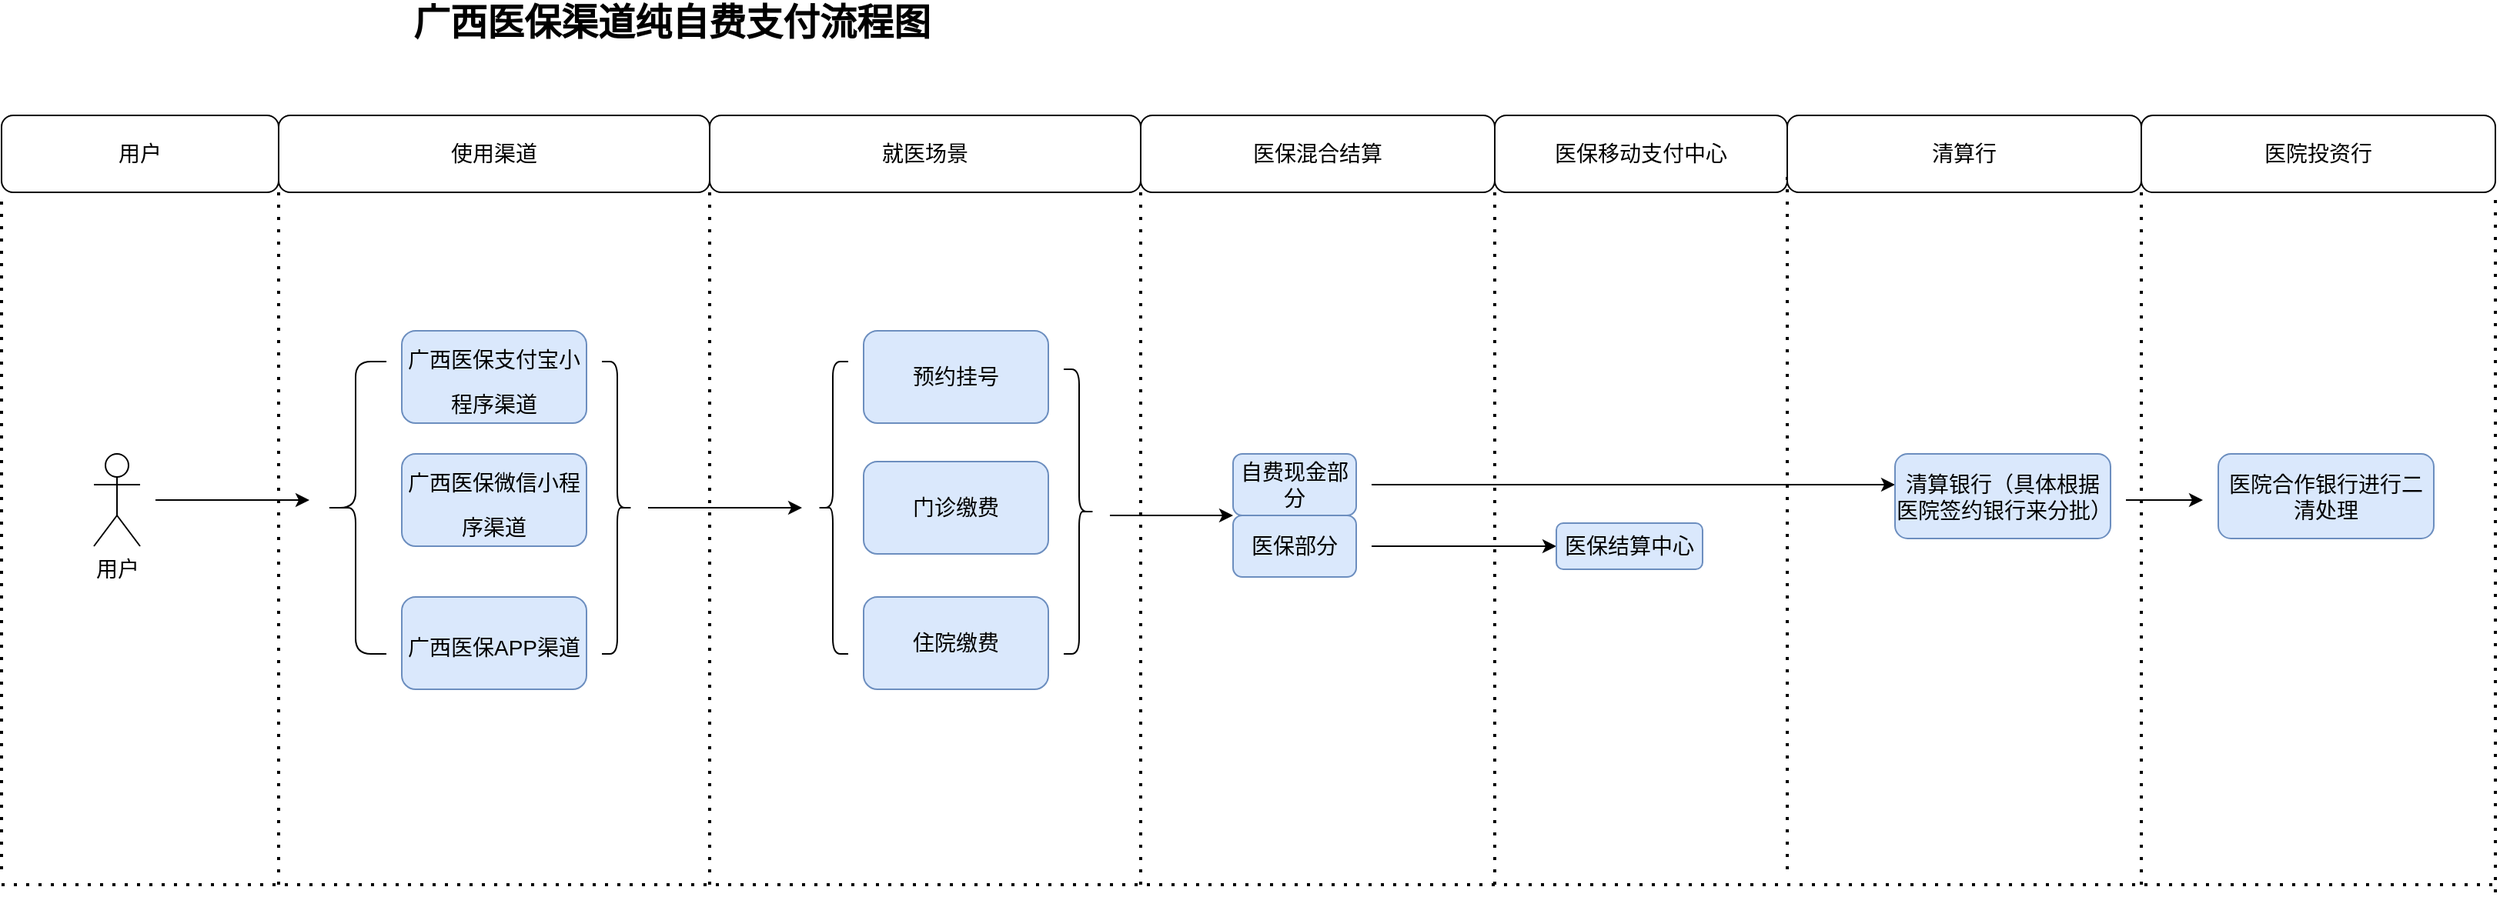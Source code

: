 <mxfile version="20.2.4" type="github">
  <diagram name="Page-1" id="e7e014a7-5840-1c2e-5031-d8a46d1fe8dd">
    <mxGraphModel dx="1038" dy="575" grid="1" gridSize="10" guides="1" tooltips="1" connect="1" arrows="1" fold="1" page="1" pageScale="1" pageWidth="1169" pageHeight="826" background="#ffffff" math="0" shadow="0">
      <root>
        <mxCell id="0" />
        <mxCell id="1" parent="0" />
        <mxCell id="3nM8qzCAEqA27GZpvQAq-1" value="&lt;font style=&quot;font-size: 24px;&quot;&gt;&lt;b style=&quot;&quot;&gt;广西医保渠道纯自费支付流程图&lt;/b&gt;&lt;/font&gt;" style="text;html=1;align=center;verticalAlign=middle;resizable=0;points=[];autosize=1;strokeColor=none;fillColor=none;" vertex="1" parent="1">
          <mxGeometry x="380" y="30" width="350" height="20" as="geometry" />
        </mxCell>
        <mxCell id="3nM8qzCAEqA27GZpvQAq-2" value="&lt;font style=&quot;font-size: 14px;&quot;&gt;广西医保APP渠道&lt;/font&gt;" style="rounded=1;whiteSpace=wrap;html=1;fontSize=24;fillColor=#dae8fc;strokeColor=#6c8ebf;" vertex="1" parent="1">
          <mxGeometry x="380" y="413" width="120" height="60" as="geometry" />
        </mxCell>
        <mxCell id="3nM8qzCAEqA27GZpvQAq-3" value="&lt;font style=&quot;font-size: 14px;&quot;&gt;广西医保支付宝小程序渠道&lt;/font&gt;" style="rounded=1;whiteSpace=wrap;html=1;fontSize=24;fillColor=#dae8fc;strokeColor=#6c8ebf;" vertex="1" parent="1">
          <mxGeometry x="380" y="240" width="120" height="60" as="geometry" />
        </mxCell>
        <mxCell id="3nM8qzCAEqA27GZpvQAq-4" value="&lt;font style=&quot;font-size: 14px;&quot;&gt;广西医保微信小程序渠道&lt;/font&gt;" style="rounded=1;whiteSpace=wrap;html=1;fontSize=24;fillColor=#dae8fc;strokeColor=#6c8ebf;" vertex="1" parent="1">
          <mxGeometry x="380" y="320" width="120" height="60" as="geometry" />
        </mxCell>
        <mxCell id="3nM8qzCAEqA27GZpvQAq-5" value="用户" style="shape=umlActor;verticalLabelPosition=bottom;verticalAlign=top;html=1;outlineConnect=0;fontSize=14;" vertex="1" parent="1">
          <mxGeometry x="180" y="320" width="30" height="60" as="geometry" />
        </mxCell>
        <mxCell id="3nM8qzCAEqA27GZpvQAq-6" value="" style="endArrow=none;dashed=1;html=1;dashPattern=1 3;strokeWidth=2;rounded=0;fontSize=14;" edge="1" parent="1">
          <mxGeometry width="50" height="50" relative="1" as="geometry">
            <mxPoint x="300" y="600" as="sourcePoint" />
            <mxPoint x="300" y="150" as="targetPoint" />
          </mxGeometry>
        </mxCell>
        <mxCell id="3nM8qzCAEqA27GZpvQAq-7" value="" style="shape=curlyBracket;whiteSpace=wrap;html=1;rounded=1;fontSize=14;" vertex="1" parent="1">
          <mxGeometry x="330" y="260" width="40" height="190" as="geometry" />
        </mxCell>
        <mxCell id="3nM8qzCAEqA27GZpvQAq-8" value="" style="endArrow=classic;html=1;rounded=0;fontSize=14;" edge="1" parent="1">
          <mxGeometry width="50" height="50" relative="1" as="geometry">
            <mxPoint x="220" y="350" as="sourcePoint" />
            <mxPoint x="320" y="350" as="targetPoint" />
          </mxGeometry>
        </mxCell>
        <mxCell id="3nM8qzCAEqA27GZpvQAq-9" value="" style="shape=curlyBracket;whiteSpace=wrap;html=1;rounded=1;flipH=1;fontSize=14;" vertex="1" parent="1">
          <mxGeometry x="510" y="260" width="20" height="190" as="geometry" />
        </mxCell>
        <mxCell id="3nM8qzCAEqA27GZpvQAq-10" value="" style="endArrow=none;dashed=1;html=1;dashPattern=1 3;strokeWidth=2;rounded=0;fontSize=14;" edge="1" parent="1">
          <mxGeometry width="50" height="50" relative="1" as="geometry">
            <mxPoint x="580" y="600" as="sourcePoint" />
            <mxPoint x="580" y="130" as="targetPoint" />
          </mxGeometry>
        </mxCell>
        <mxCell id="3nM8qzCAEqA27GZpvQAq-11" value="用户" style="rounded=1;whiteSpace=wrap;html=1;fontSize=14;" vertex="1" parent="1">
          <mxGeometry x="120" y="100" width="180" height="50" as="geometry" />
        </mxCell>
        <mxCell id="3nM8qzCAEqA27GZpvQAq-12" value="使用渠道" style="rounded=1;whiteSpace=wrap;html=1;fontSize=14;" vertex="1" parent="1">
          <mxGeometry x="300" y="100" width="280" height="50" as="geometry" />
        </mxCell>
        <mxCell id="3nM8qzCAEqA27GZpvQAq-13" value="就医场景" style="rounded=1;whiteSpace=wrap;html=1;fontSize=14;" vertex="1" parent="1">
          <mxGeometry x="580" y="100" width="280" height="50" as="geometry" />
        </mxCell>
        <mxCell id="3nM8qzCAEqA27GZpvQAq-14" value="预约挂号" style="rounded=1;whiteSpace=wrap;html=1;fontSize=14;fillColor=#dae8fc;strokeColor=#6c8ebf;" vertex="1" parent="1">
          <mxGeometry x="680" y="240" width="120" height="60" as="geometry" />
        </mxCell>
        <mxCell id="3nM8qzCAEqA27GZpvQAq-15" value="门诊缴费" style="rounded=1;whiteSpace=wrap;html=1;fontSize=14;fillColor=#dae8fc;strokeColor=#6c8ebf;" vertex="1" parent="1">
          <mxGeometry x="680" y="325" width="120" height="60" as="geometry" />
        </mxCell>
        <mxCell id="3nM8qzCAEqA27GZpvQAq-16" value="住院缴费" style="rounded=1;whiteSpace=wrap;html=1;fontSize=14;fillColor=#dae8fc;strokeColor=#6c8ebf;" vertex="1" parent="1">
          <mxGeometry x="680" y="413" width="120" height="60" as="geometry" />
        </mxCell>
        <mxCell id="3nM8qzCAEqA27GZpvQAq-17" value="" style="shape=curlyBracket;whiteSpace=wrap;html=1;rounded=1;fontSize=14;" vertex="1" parent="1">
          <mxGeometry x="650" y="260" width="20" height="190" as="geometry" />
        </mxCell>
        <mxCell id="3nM8qzCAEqA27GZpvQAq-18" value="" style="endArrow=classic;html=1;rounded=0;fontSize=14;" edge="1" parent="1">
          <mxGeometry width="50" height="50" relative="1" as="geometry">
            <mxPoint x="540" y="355" as="sourcePoint" />
            <mxPoint x="640" y="355" as="targetPoint" />
          </mxGeometry>
        </mxCell>
        <mxCell id="3nM8qzCAEqA27GZpvQAq-19" value="" style="shape=curlyBracket;whiteSpace=wrap;html=1;rounded=1;flipH=1;fontSize=14;" vertex="1" parent="1">
          <mxGeometry x="810" y="265" width="20" height="185" as="geometry" />
        </mxCell>
        <mxCell id="3nM8qzCAEqA27GZpvQAq-20" value="" style="endArrow=none;dashed=1;html=1;dashPattern=1 3;strokeWidth=2;rounded=0;fontSize=14;entryX=1;entryY=1;entryDx=0;entryDy=0;" edge="1" parent="1" target="3nM8qzCAEqA27GZpvQAq-13">
          <mxGeometry width="50" height="50" relative="1" as="geometry">
            <mxPoint x="860" y="600" as="sourcePoint" />
            <mxPoint x="910" y="150" as="targetPoint" />
          </mxGeometry>
        </mxCell>
        <mxCell id="3nM8qzCAEqA27GZpvQAq-21" value="医保混合结算" style="rounded=1;whiteSpace=wrap;html=1;fontSize=14;" vertex="1" parent="1">
          <mxGeometry x="860" y="100" width="230" height="50" as="geometry" />
        </mxCell>
        <mxCell id="3nM8qzCAEqA27GZpvQAq-22" value="" style="endArrow=none;dashed=1;html=1;dashPattern=1 3;strokeWidth=2;rounded=0;fontSize=14;entryX=1;entryY=1;entryDx=0;entryDy=0;" edge="1" parent="1" target="3nM8qzCAEqA27GZpvQAq-21">
          <mxGeometry width="50" height="50" relative="1" as="geometry">
            <mxPoint x="1090" y="600" as="sourcePoint" />
            <mxPoint x="1140" y="160" as="targetPoint" />
          </mxGeometry>
        </mxCell>
        <mxCell id="3nM8qzCAEqA27GZpvQAq-23" value="" style="endArrow=none;dashed=1;html=1;dashPattern=1 3;strokeWidth=2;rounded=0;fontSize=14;entryX=0;entryY=1;entryDx=0;entryDy=0;" edge="1" parent="1" target="3nM8qzCAEqA27GZpvQAq-11">
          <mxGeometry width="50" height="50" relative="1" as="geometry">
            <mxPoint x="120" y="590" as="sourcePoint" />
            <mxPoint x="130" y="180" as="targetPoint" />
          </mxGeometry>
        </mxCell>
        <mxCell id="3nM8qzCAEqA27GZpvQAq-25" value="" style="endArrow=classic;html=1;rounded=0;fontSize=14;" edge="1" parent="1">
          <mxGeometry width="50" height="50" relative="1" as="geometry">
            <mxPoint x="840" y="360" as="sourcePoint" />
            <mxPoint x="920" y="360" as="targetPoint" />
          </mxGeometry>
        </mxCell>
        <mxCell id="3nM8qzCAEqA27GZpvQAq-26" value="" style="endArrow=none;dashed=1;html=1;dashPattern=1 3;strokeWidth=2;rounded=0;fontSize=14;" edge="1" parent="1">
          <mxGeometry width="50" height="50" relative="1" as="geometry">
            <mxPoint x="120" y="600" as="sourcePoint" />
            <mxPoint x="1740" y="600" as="targetPoint" />
          </mxGeometry>
        </mxCell>
        <mxCell id="3nM8qzCAEqA27GZpvQAq-27" value="自费现金部分" style="rounded=1;whiteSpace=wrap;html=1;fontSize=14;fillColor=#dae8fc;strokeColor=#6c8ebf;" vertex="1" parent="1">
          <mxGeometry x="920" y="320" width="80" height="40" as="geometry" />
        </mxCell>
        <mxCell id="3nM8qzCAEqA27GZpvQAq-28" value="医保部分" style="rounded=1;whiteSpace=wrap;html=1;fontSize=14;fillColor=#dae8fc;strokeColor=#6c8ebf;" vertex="1" parent="1">
          <mxGeometry x="920" y="360" width="80" height="40" as="geometry" />
        </mxCell>
        <mxCell id="3nM8qzCAEqA27GZpvQAq-29" value="医保移动支付中心" style="rounded=1;whiteSpace=wrap;html=1;fontSize=14;" vertex="1" parent="1">
          <mxGeometry x="1090" y="100" width="190" height="50" as="geometry" />
        </mxCell>
        <mxCell id="3nM8qzCAEqA27GZpvQAq-30" value="" style="endArrow=none;dashed=1;html=1;dashPattern=1 3;strokeWidth=2;rounded=0;fontSize=14;entryX=1;entryY=1;entryDx=0;entryDy=0;" edge="1" parent="1">
          <mxGeometry width="50" height="50" relative="1" as="geometry">
            <mxPoint x="1280" y="590" as="sourcePoint" />
            <mxPoint x="1280" y="140" as="targetPoint" />
          </mxGeometry>
        </mxCell>
        <mxCell id="3nM8qzCAEqA27GZpvQAq-31" value="" style="endArrow=classic;html=1;rounded=0;" edge="1" parent="1">
          <mxGeometry width="50" height="50" relative="1" as="geometry">
            <mxPoint x="1010" y="380" as="sourcePoint" />
            <mxPoint x="1130" y="380" as="targetPoint" />
          </mxGeometry>
        </mxCell>
        <mxCell id="3nM8qzCAEqA27GZpvQAq-32" value="医保结算中心" style="rounded=1;whiteSpace=wrap;html=1;fontSize=14;fillColor=#dae8fc;strokeColor=#6c8ebf;" vertex="1" parent="1">
          <mxGeometry x="1130" y="365" width="95" height="30" as="geometry" />
        </mxCell>
        <mxCell id="3nM8qzCAEqA27GZpvQAq-33" value="清算行" style="rounded=1;whiteSpace=wrap;html=1;fontSize=14;" vertex="1" parent="1">
          <mxGeometry x="1280" y="100" width="230" height="50" as="geometry" />
        </mxCell>
        <mxCell id="3nM8qzCAEqA27GZpvQAq-34" value="" style="endArrow=none;dashed=1;html=1;dashPattern=1 3;strokeWidth=2;rounded=0;fontSize=14;entryX=1;entryY=1;entryDx=0;entryDy=0;" edge="1" parent="1">
          <mxGeometry width="50" height="50" relative="1" as="geometry">
            <mxPoint x="1510" y="600" as="sourcePoint" />
            <mxPoint x="1510" y="150" as="targetPoint" />
          </mxGeometry>
        </mxCell>
        <mxCell id="3nM8qzCAEqA27GZpvQAq-36" value="" style="endArrow=classic;html=1;rounded=0;" edge="1" parent="1">
          <mxGeometry width="50" height="50" relative="1" as="geometry">
            <mxPoint x="1010" y="340" as="sourcePoint" />
            <mxPoint x="1350" y="340" as="targetPoint" />
          </mxGeometry>
        </mxCell>
        <mxCell id="3nM8qzCAEqA27GZpvQAq-39" value="清算银行（具体根据医院签约银行来分批）" style="rounded=1;whiteSpace=wrap;html=1;fontSize=14;fillColor=#dae8fc;strokeColor=#6c8ebf;" vertex="1" parent="1">
          <mxGeometry x="1350" y="320" width="140" height="55" as="geometry" />
        </mxCell>
        <mxCell id="3nM8qzCAEqA27GZpvQAq-40" value="医院投资行" style="rounded=1;whiteSpace=wrap;html=1;fontSize=14;" vertex="1" parent="1">
          <mxGeometry x="1510" y="100" width="230" height="50" as="geometry" />
        </mxCell>
        <mxCell id="3nM8qzCAEqA27GZpvQAq-41" value="" style="endArrow=none;dashed=1;html=1;dashPattern=1 3;strokeWidth=2;rounded=0;fontSize=14;entryX=1;entryY=1;entryDx=0;entryDy=0;" edge="1" parent="1">
          <mxGeometry width="50" height="50" relative="1" as="geometry">
            <mxPoint x="1740" y="605" as="sourcePoint" />
            <mxPoint x="1740" y="155" as="targetPoint" />
          </mxGeometry>
        </mxCell>
        <mxCell id="3nM8qzCAEqA27GZpvQAq-42" value="医院合作银行进行二清处理" style="rounded=1;whiteSpace=wrap;html=1;fontSize=14;fillColor=#dae8fc;strokeColor=#6c8ebf;" vertex="1" parent="1">
          <mxGeometry x="1560" y="320" width="140" height="55" as="geometry" />
        </mxCell>
        <mxCell id="3nM8qzCAEqA27GZpvQAq-43" value="" style="endArrow=classic;html=1;rounded=0;" edge="1" parent="1">
          <mxGeometry width="50" height="50" relative="1" as="geometry">
            <mxPoint x="1500" y="350" as="sourcePoint" />
            <mxPoint x="1550" y="350" as="targetPoint" />
          </mxGeometry>
        </mxCell>
      </root>
    </mxGraphModel>
  </diagram>
</mxfile>
